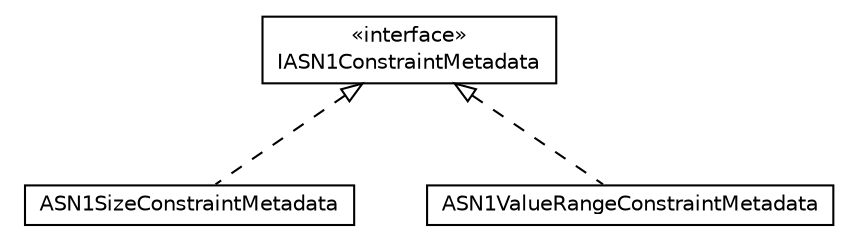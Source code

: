 #!/usr/local/bin/dot
#
# Class diagram 
# Generated by UMLGraph version R5_6-24-gf6e263 (http://www.umlgraph.org/)
#

digraph G {
	edge [fontname="Helvetica",fontsize=10,labelfontname="Helvetica",labelfontsize=10];
	node [fontname="Helvetica",fontsize=10,shape=plaintext];
	nodesep=0.25;
	ranksep=0.5;
	// org.universAAL.lddi.lib.ieeex73std.org.bn.metadata.constraints.IASN1ConstraintMetadata
	c671480 [label=<<table title="org.universAAL.lddi.lib.ieeex73std.org.bn.metadata.constraints.IASN1ConstraintMetadata" border="0" cellborder="1" cellspacing="0" cellpadding="2" port="p" href="./IASN1ConstraintMetadata.html">
		<tr><td><table border="0" cellspacing="0" cellpadding="1">
<tr><td align="center" balign="center"> &#171;interface&#187; </td></tr>
<tr><td align="center" balign="center"> IASN1ConstraintMetadata </td></tr>
		</table></td></tr>
		</table>>, URL="./IASN1ConstraintMetadata.html", fontname="Helvetica", fontcolor="black", fontsize=10.0];
	// org.universAAL.lddi.lib.ieeex73std.org.bn.metadata.constraints.ASN1SizeConstraintMetadata
	c671481 [label=<<table title="org.universAAL.lddi.lib.ieeex73std.org.bn.metadata.constraints.ASN1SizeConstraintMetadata" border="0" cellborder="1" cellspacing="0" cellpadding="2" port="p" href="./ASN1SizeConstraintMetadata.html">
		<tr><td><table border="0" cellspacing="0" cellpadding="1">
<tr><td align="center" balign="center"> ASN1SizeConstraintMetadata </td></tr>
		</table></td></tr>
		</table>>, URL="./ASN1SizeConstraintMetadata.html", fontname="Helvetica", fontcolor="black", fontsize=10.0];
	// org.universAAL.lddi.lib.ieeex73std.org.bn.metadata.constraints.ASN1ValueRangeConstraintMetadata
	c671482 [label=<<table title="org.universAAL.lddi.lib.ieeex73std.org.bn.metadata.constraints.ASN1ValueRangeConstraintMetadata" border="0" cellborder="1" cellspacing="0" cellpadding="2" port="p" href="./ASN1ValueRangeConstraintMetadata.html">
		<tr><td><table border="0" cellspacing="0" cellpadding="1">
<tr><td align="center" balign="center"> ASN1ValueRangeConstraintMetadata </td></tr>
		</table></td></tr>
		</table>>, URL="./ASN1ValueRangeConstraintMetadata.html", fontname="Helvetica", fontcolor="black", fontsize=10.0];
	//org.universAAL.lddi.lib.ieeex73std.org.bn.metadata.constraints.ASN1SizeConstraintMetadata implements org.universAAL.lddi.lib.ieeex73std.org.bn.metadata.constraints.IASN1ConstraintMetadata
	c671480:p -> c671481:p [dir=back,arrowtail=empty,style=dashed];
	//org.universAAL.lddi.lib.ieeex73std.org.bn.metadata.constraints.ASN1ValueRangeConstraintMetadata implements org.universAAL.lddi.lib.ieeex73std.org.bn.metadata.constraints.IASN1ConstraintMetadata
	c671480:p -> c671482:p [dir=back,arrowtail=empty,style=dashed];
}

